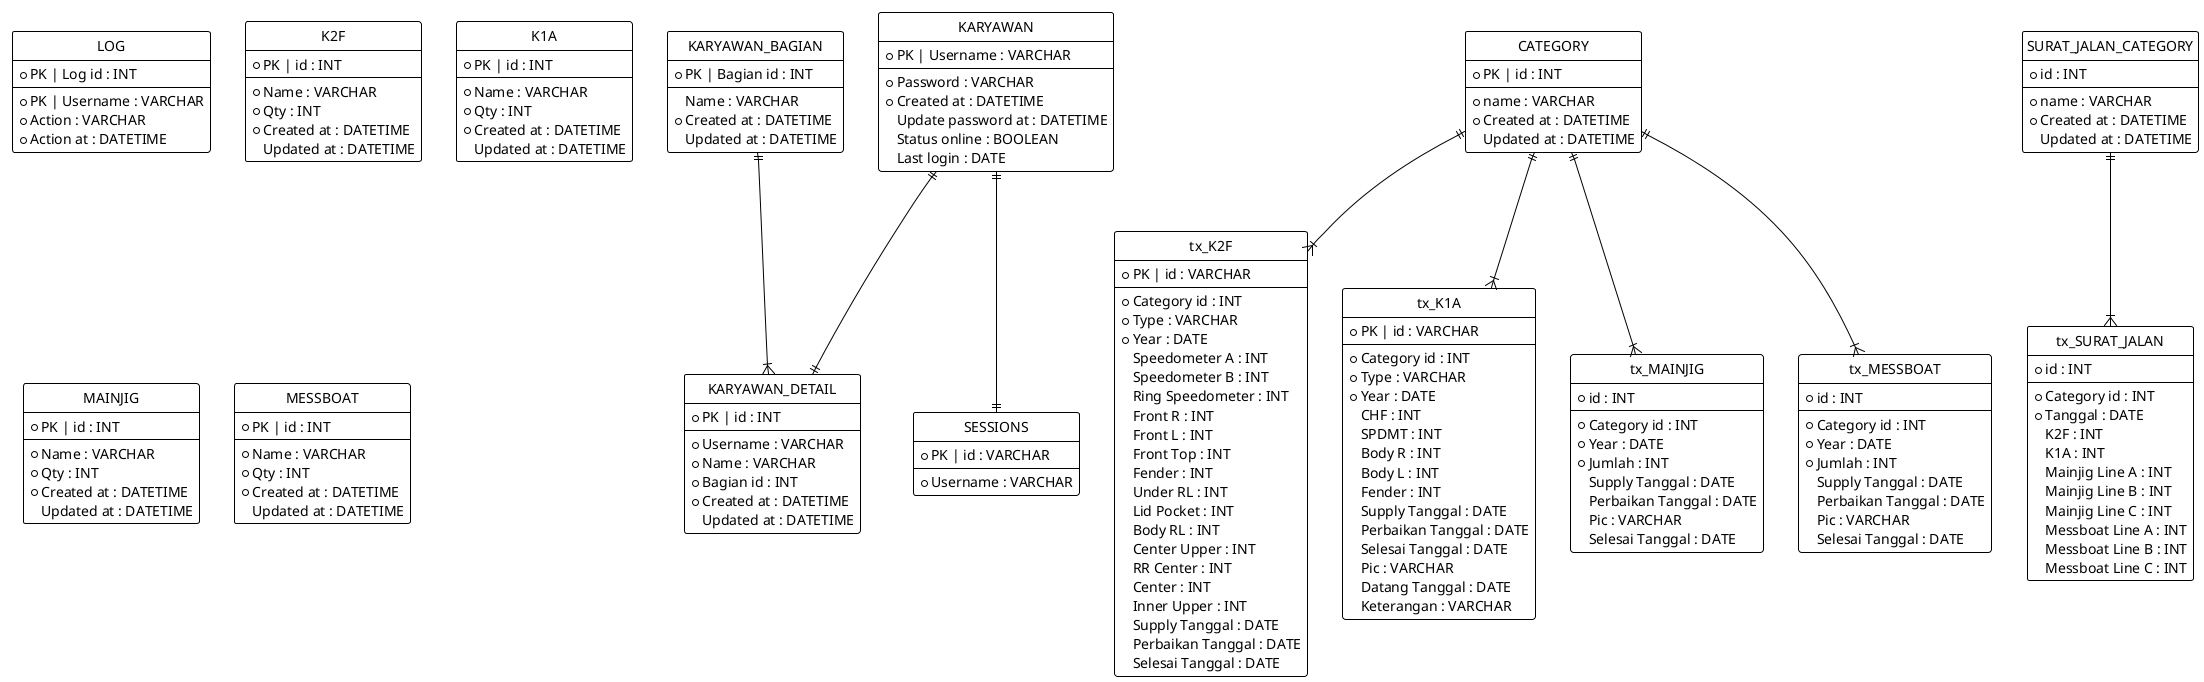 @startuml

hide circle
!theme plain

entity KARYAWAN{
* PK | Username : VARCHAR
--
* Password : VARCHAR
* Created at : DATETIME
Update password at : DATETIME
Status online : BOOLEAN
Last login : DATE
}

entity KARYAWAN_DETAIL{
* PK | id : INT
--
* Username : VARCHAR
* Name : VARCHAR
* Bagian id : INT
* Created at : DATETIME
Updated at : DATETIME
}

entity KARYAWAN_BAGIAN{
* PK | Bagian id : INT
--
Name : VARCHAR
* Created at : DATETIME
Updated at : DATETIME
}

entity SESSIONS{
* PK | id : VARCHAR
--
* Username : VARCHAR
}

entity LOG{
* PK | Log id : INT
--
* PK | Username : VARCHAR
* Action : VARCHAR
* Action at : DATETIME
}

entity CATEGORY{
* PK | id : INT
--
* name : VARCHAR
* Created at : DATETIME
Updated at : DATETIME
}

entity K2F{
* PK | id : INT
--
* Name : VARCHAR
* Qty : INT
* Created at : DATETIME
Updated at : DATETIME
}

entity K1A{
* PK | id : INT
--
* Name : VARCHAR
* Qty : INT
* Created at : DATETIME
Updated at : DATETIME
}

entity MAINJIG{
* PK | id : INT
--
* Name : VARCHAR
* Qty : INT
* Created at : DATETIME
Updated at : DATETIME
}

entity MESSBOAT{
* PK | id : INT
--
* Name : VARCHAR
* Qty : INT
* Created at : DATETIME
Updated at : DATETIME
}

entity tx_K2F{
* PK | id : VARCHAR
--
* Category id : INT
* Type : VARCHAR
* Year : DATE
Speedometer A : INT
Speedometer B : INT
Ring Speedometer : INT
Front R : INT
Front L : INT
Front Top : INT
Fender : INT
Under RL : INT
Lid Pocket : INT
Body RL : INT
Center Upper : INT
RR Center : INT
Center : INT
Inner Upper : INT
Supply Tanggal : DATE
Perbaikan Tanggal : DATE
Selesai Tanggal : DATE
}

entity tx_K1A{
* PK | id : VARCHAR
--
* Category id : INT
* Type : VARCHAR
* Year : DATE
CHF : INT
SPDMT : INT
Body R : INT
Body L : INT
Fender : INT
Supply Tanggal : DATE
Perbaikan Tanggal : DATE
Selesai Tanggal : DATE
Pic : VARCHAR
Datang Tanggal : DATE
Keterangan : VARCHAR
}

entity tx_MAINJIG{
* id : INT
--
* Category id : INT
* Year : DATE
* Jumlah : INT
Supply Tanggal : DATE
Perbaikan Tanggal : DATE
Pic : VARCHAR
Selesai Tanggal : DATE
}

entity tx_MESSBOAT{
* id : INT
--
* Category id : INT
* Year : DATE
* Jumlah : INT
Supply Tanggal : DATE
Perbaikan Tanggal : DATE
Pic : VARCHAR
Selesai Tanggal : DATE
}



entity SURAT_JALAN_CATEGORY{
* id : INT
--
* name : VARCHAR
* Created at : DATETIME
Updated at : DATETIME
}

entity tx_SURAT_JALAN{
* id : INT
--
* Category id : INT
* Tanggal : DATE
K2F : INT
K1A : INT
Mainjig Line A : INT
Mainjig Line B : INT
Mainjig Line C : INT
Messboat Line A : INT
Messboat Line B : INT
Messboat Line C : INT
}

KARYAWAN_BAGIAN||--|{KARYAWAN_DETAIL
KARYAWAN||--||KARYAWAN_DETAIL
KARYAWAN||--||SESSIONS
CATEGORY||--|{tx_K2F
CATEGORY||--|{tx_K1A
CATEGORY||--|{tx_MAINJIG
CATEGORY||--|{tx_MESSBOAT
SURAT_JALAN_CATEGORY||--|{tx_SURAT_JALAN

@enduml